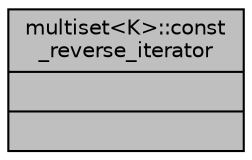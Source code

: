 digraph "multiset&lt;K&gt;::const_reverse_iterator"
{
 // INTERACTIVE_SVG=YES
  bgcolor="transparent";
  edge [fontname="Helvetica",fontsize="10",labelfontname="Helvetica",labelfontsize="10"];
  node [fontname="Helvetica",fontsize="10",shape=record];
  Node1 [label="{multiset\<K\>::const\l_reverse_iterator\n||}",height=0.2,width=0.4,color="black", fillcolor="grey75", style="filled", fontcolor="black"];
}
